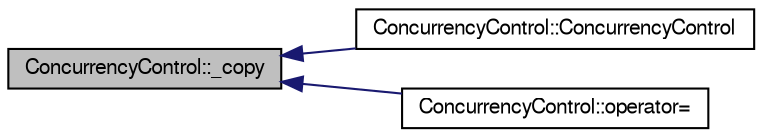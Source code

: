 digraph G
{
  edge [fontname="FreeSans",fontsize="10",labelfontname="FreeSans",labelfontsize="10"];
  node [fontname="FreeSans",fontsize="10",shape=record];
  rankdir=LR;
  Node1 [label="ConcurrencyControl::_copy",height=0.2,width=0.4,color="black", fillcolor="grey75", style="filled" fontcolor="black"];
  Node1 -> Node2 [dir=back,color="midnightblue",fontsize="10",style="solid",fontname="FreeSans"];
  Node2 [label="ConcurrencyControl::ConcurrencyControl",height=0.2,width=0.4,color="black", fillcolor="white", style="filled",URL="$class_concurrency_control.html#aa06d2f0cb1055a59685f8e78623d19ed"];
  Node1 -> Node3 [dir=back,color="midnightblue",fontsize="10",style="solid",fontname="FreeSans"];
  Node3 [label="ConcurrencyControl::operator=",height=0.2,width=0.4,color="black", fillcolor="white", style="filled",URL="$class_concurrency_control.html#a0aacb6d88fdb89a02a9543b1ac2b9a3a"];
}
